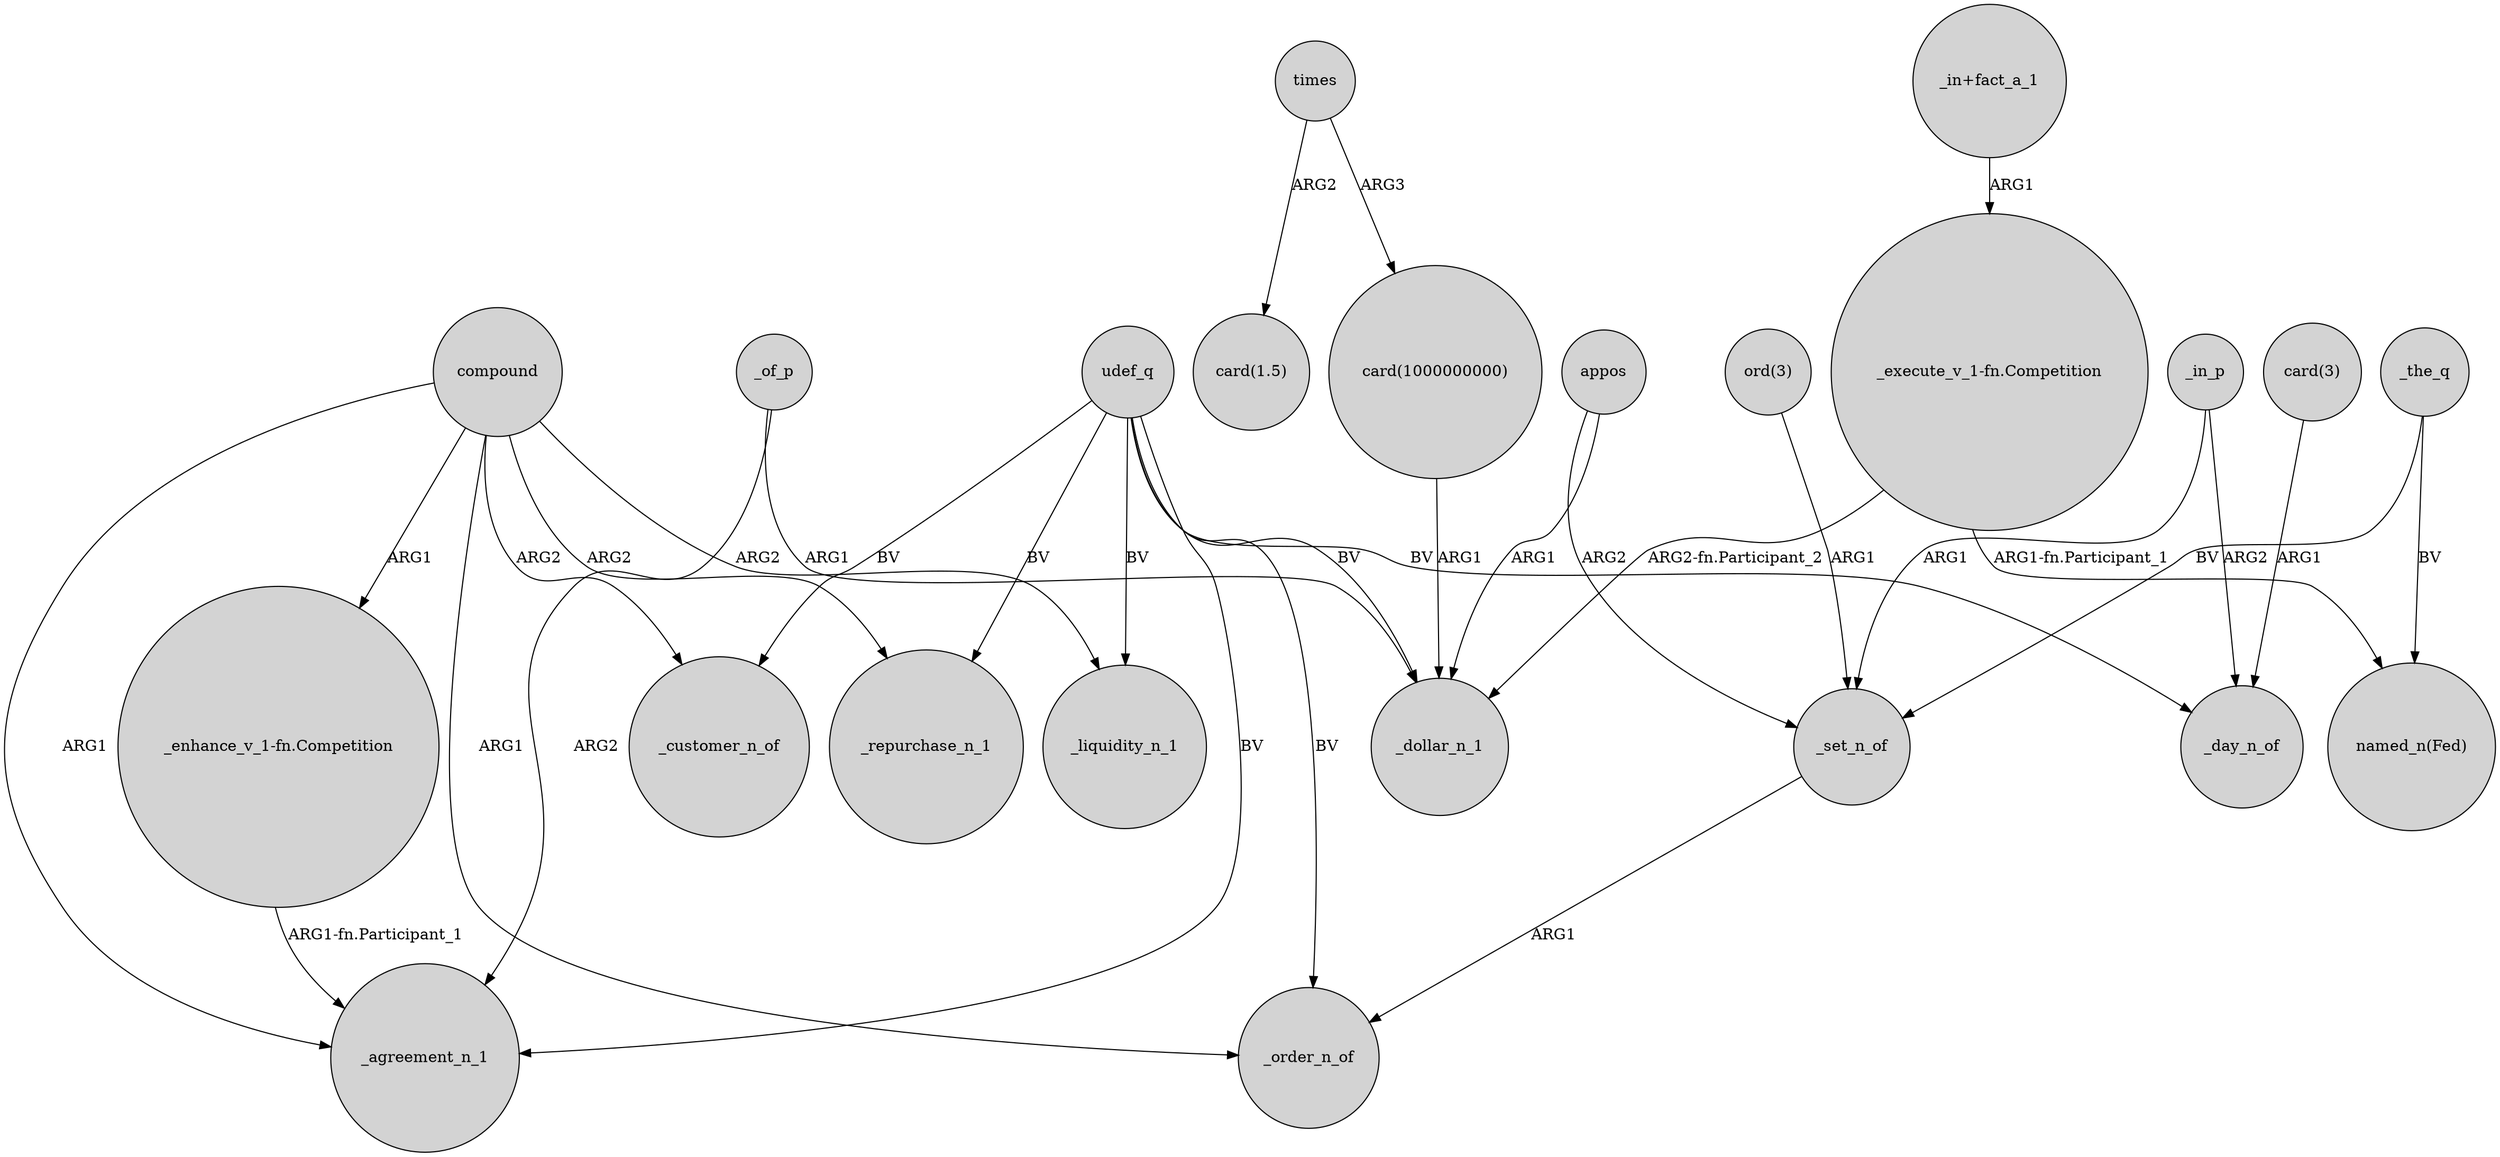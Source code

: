 digraph {
	node [shape=circle style=filled]
	_of_p -> _agreement_n_1 [label=ARG2]
	_of_p -> _dollar_n_1 [label=ARG1]
	"card(1000000000)" -> _dollar_n_1 [label=ARG1]
	compound -> _order_n_of [label=ARG1]
	appos -> _set_n_of [label=ARG2]
	"ord(3)" -> _set_n_of [label=ARG1]
	_in_p -> _set_n_of [label=ARG1]
	"card(3)" -> _day_n_of [label=ARG1]
	compound -> "_enhance_v_1-fn.Competition" [label=ARG1]
	udef_q -> _order_n_of [label=BV]
	_the_q -> _set_n_of [label=BV]
	udef_q -> _repurchase_n_1 [label=BV]
	_the_q -> "named_n(Fed)" [label=BV]
	times -> "card(1000000000)" [label=ARG3]
	"_in+fact_a_1" -> "_execute_v_1-fn.Competition" [label=ARG1]
	compound -> _repurchase_n_1 [label=ARG2]
	udef_q -> _agreement_n_1 [label=BV]
	udef_q -> _day_n_of [label=BV]
	udef_q -> _liquidity_n_1 [label=BV]
	"_execute_v_1-fn.Competition" -> _dollar_n_1 [label="ARG2-fn.Participant_2"]
	_in_p -> _day_n_of [label=ARG2]
	udef_q -> _dollar_n_1 [label=BV]
	udef_q -> _customer_n_of [label=BV]
	_set_n_of -> _order_n_of [label=ARG1]
	compound -> _agreement_n_1 [label=ARG1]
	times -> "card(1.5)" [label=ARG2]
	"_enhance_v_1-fn.Competition" -> _agreement_n_1 [label="ARG1-fn.Participant_1"]
	compound -> _customer_n_of [label=ARG2]
	"_execute_v_1-fn.Competition" -> "named_n(Fed)" [label="ARG1-fn.Participant_1"]
	appos -> _dollar_n_1 [label=ARG1]
	compound -> _liquidity_n_1 [label=ARG2]
}

